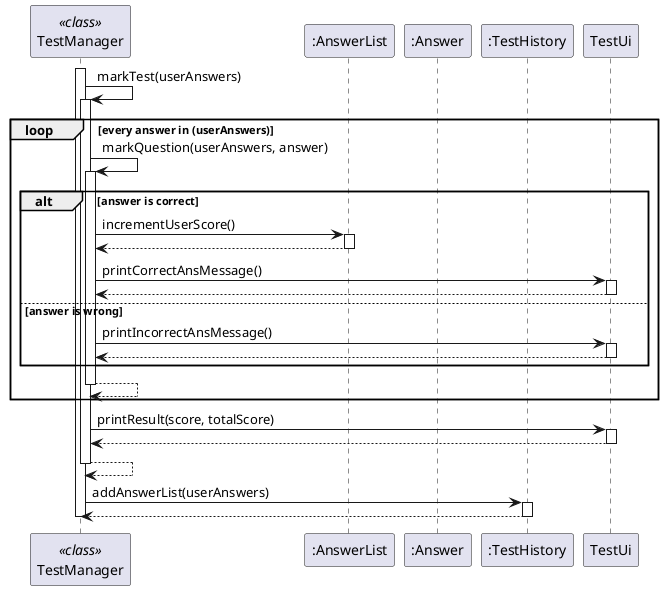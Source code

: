 @startuml
participant "TestManager" as TestManager << class >>
participant ":AnswerList" as AnswerList
participant ":Answer" as Answer
participant ":TestHistory" as TestHistory

activate TestManager

TestManager -> TestManager : markTest(userAnswers)
activate TestManager

loop every answer in (userAnswers)

TestManager -> TestManager : markQuestion(userAnswers, answer)
activate TestManager

alt answer is correct
TestManager -> AnswerList : incrementUserScore()
activate AnswerList
AnswerList --> TestManager
deactivate AnswerList

TestManager -> TestUi : printCorrectAnsMessage()
activate TestUi
TestUi --> TestManager
deactivate TestUi
else answer is wrong
TestManager -> TestUi : printIncorrectAnsMessage()
activate TestUi
TestUi --> TestManager
deactivate TestUi
end

TestManager --> TestManager
deactivate TestManager
end

TestManager -> TestUi : printResult(score, totalScore)
activate TestUi
TestUi --> TestManager
deactivate TestUi

TestManager --> TestManager
deactivate TestManager

TestManager -> TestHistory : addAnswerList(userAnswers)
activate TestHistory
TestHistory --> TestManager
deactivate TestHistory
deactivate TestManager

@enduml